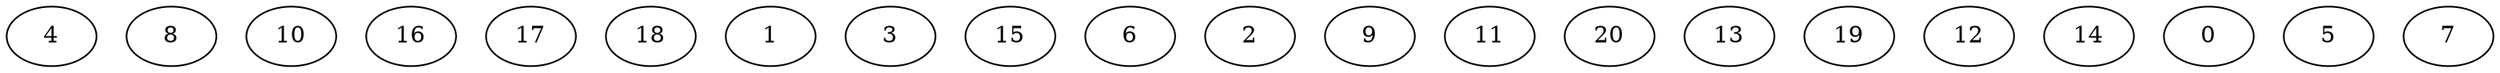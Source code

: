 digraph "Independent_Nodes_21_WeightType_Random#2" {
	graph ["Duplicate states"=0,
		GraphType=Independent,
		"Max states in OPEN"=0,
		Modes="120000ms; topo-ordered tasks, ; Pruning: task equivalence, fixed order ready list, ; F-value: ; Optimisation: best schedule length (\
SL) optimisation on equal, ",
		NumberOfTasks=21,
		"Pruned using list schedule length"=1511,
		"States removed from OPEN"=0,
		TargetSystem="Homogeneous-2",
		"Time to schedule (ms)"=192,
		"Total idle time"=0,
		"Total schedule length"=75,
		"Total sequential time"=149,
		"Total states created"=5951
	];
	4	["Finish time"=10,
		Processor=0,
		"Start time"=0,
		Weight=10];
	8	["Finish time"=20,
		Processor=0,
		"Start time"=10,
		Weight=10];
	10	["Finish time"=10,
		Processor=1,
		"Start time"=0,
		Weight=10];
	16	["Finish time"=20,
		Processor=1,
		"Start time"=10,
		Weight=10];
	17	["Finish time"=30,
		Processor=1,
		"Start time"=20,
		Weight=10];
	18	["Finish time"=40,
		Processor=1,
		"Start time"=30,
		Weight=10];
	1	["Finish time"=29,
		Processor=0,
		"Start time"=20,
		Weight=9];
	3	["Finish time"=38,
		Processor=0,
		"Start time"=29,
		Weight=9];
	15	["Finish time"=47,
		Processor=0,
		"Start time"=38,
		Weight=9];
	6	["Finish time"=48,
		Processor=1,
		"Start time"=40,
		Weight=8];
	2	["Finish time"=54,
		Processor=0,
		"Start time"=47,
		Weight=7];
	9	["Finish time"=55,
		Processor=1,
		"Start time"=48,
		Weight=7];
	11	["Finish time"=62,
		Processor=1,
		"Start time"=55,
		Weight=7];
	20	["Finish time"=68,
		Processor=1,
		"Start time"=62,
		Weight=6];
	13	["Finish time"=59,
		Processor=0,
		"Start time"=54,
		Weight=5];
	19	["Finish time"=64,
		Processor=0,
		"Start time"=59,
		Weight=5];
	12	["Finish time"=68,
		Processor=0,
		"Start time"=64,
		Weight=4];
	14	["Finish time"=72,
		Processor=1,
		"Start time"=68,
		Weight=4];
	0	["Finish time"=71,
		Processor=0,
		"Start time"=68,
		Weight=3];
	5	["Finish time"=74,
		Processor=0,
		"Start time"=71,
		Weight=3];
	7	["Finish time"=75,
		Processor=1,
		"Start time"=72,
		Weight=3];
}
